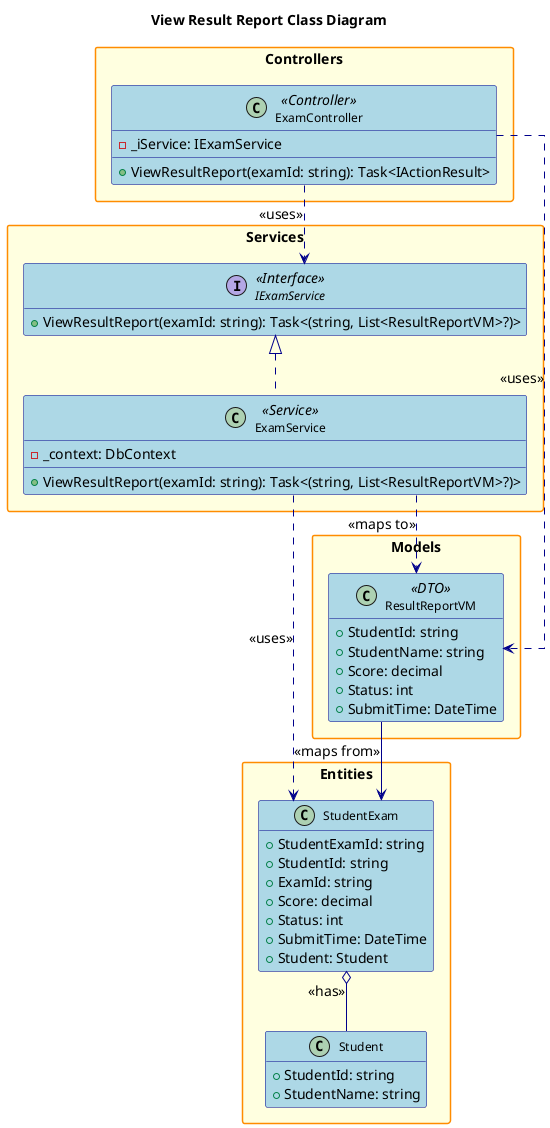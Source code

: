 @startuml
' Class Diagram for View Result Report (Teacher) Feature

title View Result Report Class Diagram

hide empty members
skinparam packageStyle rectangle
skinparam linetype ortho
skinparam defaultFontSize 14
skinparam defaultFontName Arial
skinparam classFontSize 12
skinparam classFontName Arial
skinparam noteFontSize 11
skinparam noteFontName Arial

' Increase spacing and sizing
skinparam class {
    BackgroundColor LightBlue
    BorderColor DarkBlue
    ArrowColor DarkBlue
    FontSize 12
}

skinparam package {
    BackgroundColor LightYellow
    BorderColor DarkOrange
    FontSize 14
    FontStyle bold
}

skinparam interface {
    BackgroundColor LightGreen
    BorderColor DarkGreen
    FontSize 12
}

skinparam enum {
    BackgroundColor LightCyan
    BorderColor DarkCyan
    FontSize 12
}

package "Controllers" {
    class ExamController <<Controller>> {
        - _iService: IExamService
        + ViewResultReport(examId: string): Task<IActionResult>
    }
}

package "Services" {
    interface IExamService <<Interface>> {
        + ViewResultReport(examId: string): Task<(string, List<ResultReportVM>?)>
    }
    class ExamService <<Service>> {
        - _context: DbContext
        + ViewResultReport(examId: string): Task<(string, List<ResultReportVM>?)>
    }
}

package "Models" {
    class ResultReportVM <<DTO>> {
        + StudentId: string
        + StudentName: string
        + Score: decimal
        + Status: int
        + SubmitTime: DateTime
    }
}

package "Entities" {
    class StudentExam {
        + StudentExamId: string
        + StudentId: string
        + ExamId: string
        + Score: decimal
        + Status: int
        + SubmitTime: DateTime
        + Student: Student
    }
    class Student {
        + StudentId: string
        + StudentName: string
    }
}

' Relationships
ExamController ..> IExamService : <<uses>>
IExamService <|.. ExamService
ExamController ..> ResultReportVM : <<uses>>
ExamService ..> StudentExam : <<uses>>
ExamService ..> ResultReportVM : <<maps to>>
StudentExam o-- Student : <<has>>
ResultReportVM --> StudentExam : <<maps from>>

@enduml 
